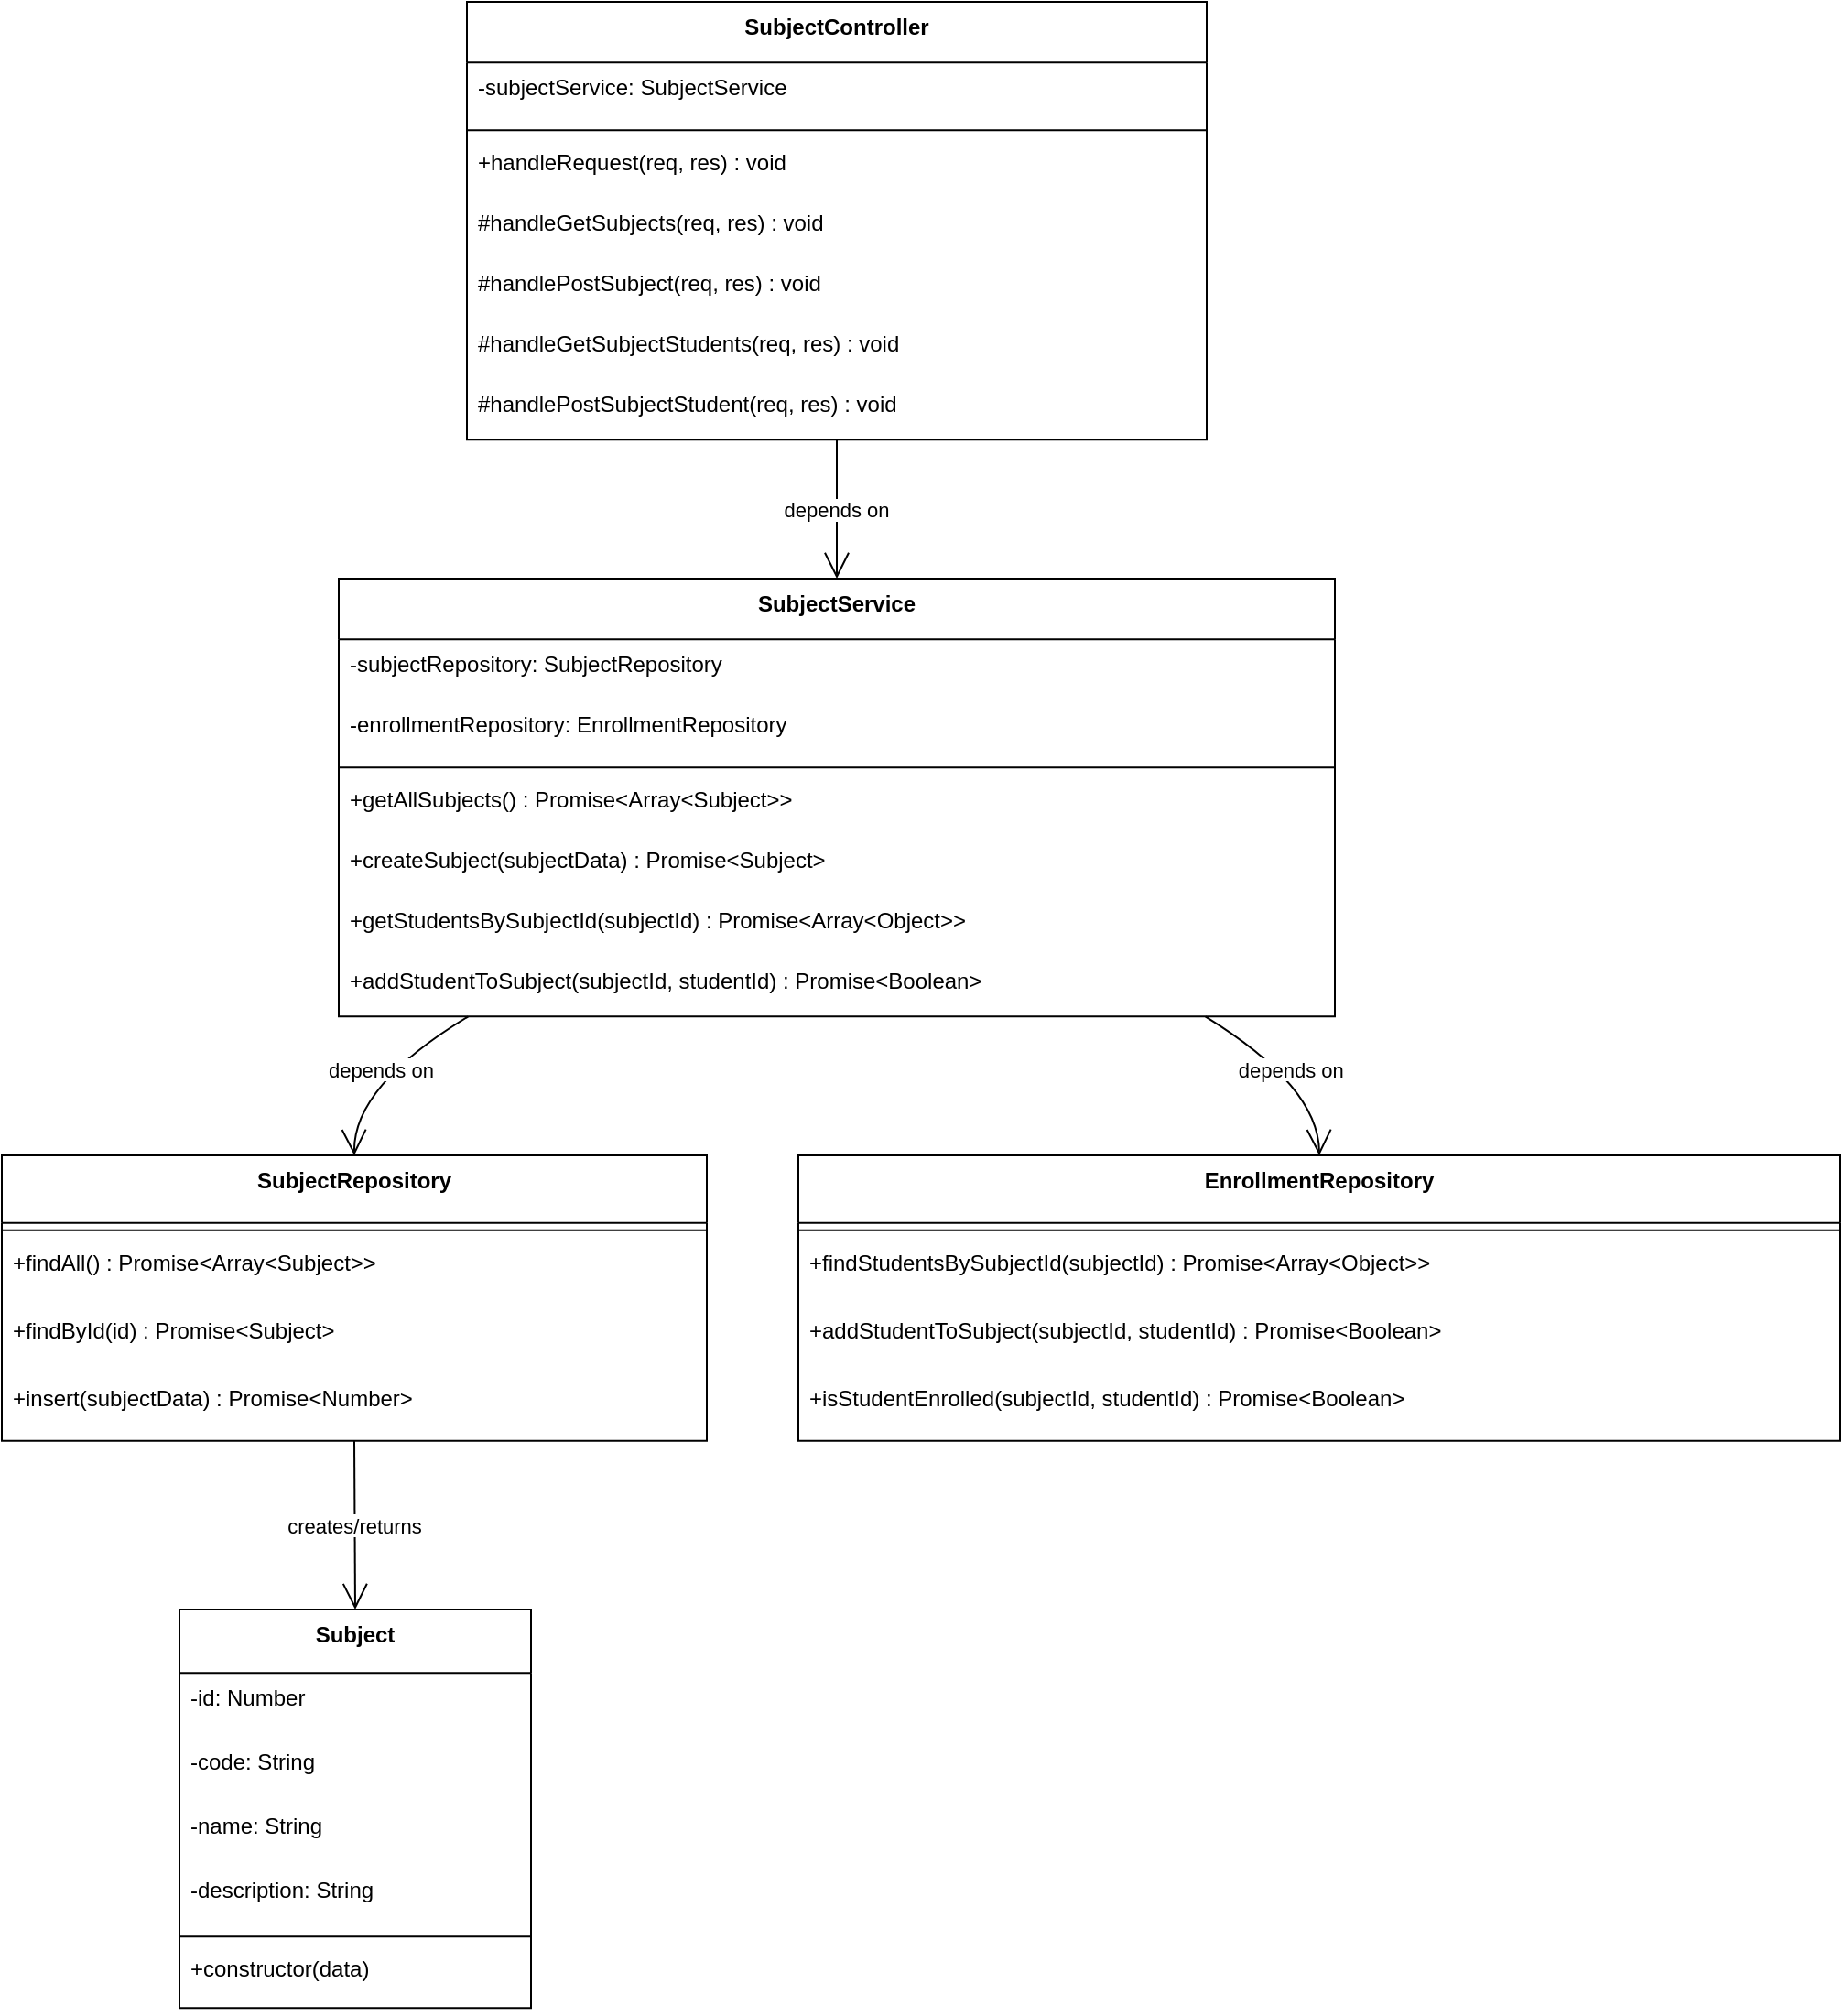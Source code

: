 <mxfile version="28.2.1">
  <diagram name="Página-1" id="de4jMEReoUD2sHiQdrQo">
    <mxGraphModel dx="1114" dy="494" grid="1" gridSize="10" guides="1" tooltips="1" connect="1" arrows="1" fold="1" page="1" pageScale="1" pageWidth="827" pageHeight="1169" math="0" shadow="0">
      <root>
        <mxCell id="0" />
        <mxCell id="1" parent="0" />
        <mxCell id="VX4P6CgoQtY3rM74bWKP-1" value="SubjectController" style="swimlane;fontStyle=1;align=center;verticalAlign=top;childLayout=stackLayout;horizontal=1;startSize=33.143;horizontalStack=0;resizeParent=1;resizeParentMax=0;resizeLast=0;collapsible=0;marginBottom=0;" vertex="1" parent="1">
          <mxGeometry x="274" y="20" width="404" height="239.143" as="geometry" />
        </mxCell>
        <mxCell id="VX4P6CgoQtY3rM74bWKP-2" value="-subjectService: SubjectService" style="text;strokeColor=none;fillColor=none;align=left;verticalAlign=top;spacingLeft=4;spacingRight=4;overflow=hidden;rotatable=0;points=[[0,0.5],[1,0.5]];portConstraint=eastwest;" vertex="1" parent="VX4P6CgoQtY3rM74bWKP-1">
          <mxGeometry y="33.143" width="404" height="33" as="geometry" />
        </mxCell>
        <mxCell id="VX4P6CgoQtY3rM74bWKP-3" style="line;strokeWidth=1;fillColor=none;align=left;verticalAlign=middle;spacingTop=-1;spacingLeft=3;spacingRight=3;rotatable=0;labelPosition=right;points=[];portConstraint=eastwest;strokeColor=inherit;" vertex="1" parent="VX4P6CgoQtY3rM74bWKP-1">
          <mxGeometry y="66.143" width="404" height="8" as="geometry" />
        </mxCell>
        <mxCell id="VX4P6CgoQtY3rM74bWKP-4" value="+handleRequest(req, res) : void" style="text;strokeColor=none;fillColor=none;align=left;verticalAlign=top;spacingLeft=4;spacingRight=4;overflow=hidden;rotatable=0;points=[[0,0.5],[1,0.5]];portConstraint=eastwest;" vertex="1" parent="VX4P6CgoQtY3rM74bWKP-1">
          <mxGeometry y="74.143" width="404" height="33" as="geometry" />
        </mxCell>
        <mxCell id="VX4P6CgoQtY3rM74bWKP-5" value="#handleGetSubjects(req, res) : void" style="text;strokeColor=none;fillColor=none;align=left;verticalAlign=top;spacingLeft=4;spacingRight=4;overflow=hidden;rotatable=0;points=[[0,0.5],[1,0.5]];portConstraint=eastwest;" vertex="1" parent="VX4P6CgoQtY3rM74bWKP-1">
          <mxGeometry y="107.143" width="404" height="33" as="geometry" />
        </mxCell>
        <mxCell id="VX4P6CgoQtY3rM74bWKP-6" value="#handlePostSubject(req, res) : void" style="text;strokeColor=none;fillColor=none;align=left;verticalAlign=top;spacingLeft=4;spacingRight=4;overflow=hidden;rotatable=0;points=[[0,0.5],[1,0.5]];portConstraint=eastwest;" vertex="1" parent="VX4P6CgoQtY3rM74bWKP-1">
          <mxGeometry y="140.143" width="404" height="33" as="geometry" />
        </mxCell>
        <mxCell id="VX4P6CgoQtY3rM74bWKP-7" value="#handleGetSubjectStudents(req, res) : void" style="text;strokeColor=none;fillColor=none;align=left;verticalAlign=top;spacingLeft=4;spacingRight=4;overflow=hidden;rotatable=0;points=[[0,0.5],[1,0.5]];portConstraint=eastwest;" vertex="1" parent="VX4P6CgoQtY3rM74bWKP-1">
          <mxGeometry y="173.143" width="404" height="33" as="geometry" />
        </mxCell>
        <mxCell id="VX4P6CgoQtY3rM74bWKP-8" value="#handlePostSubjectStudent(req, res) : void" style="text;strokeColor=none;fillColor=none;align=left;verticalAlign=top;spacingLeft=4;spacingRight=4;overflow=hidden;rotatable=0;points=[[0,0.5],[1,0.5]];portConstraint=eastwest;" vertex="1" parent="VX4P6CgoQtY3rM74bWKP-1">
          <mxGeometry y="206.143" width="404" height="33" as="geometry" />
        </mxCell>
        <mxCell id="VX4P6CgoQtY3rM74bWKP-9" value="SubjectService" style="swimlane;fontStyle=1;align=center;verticalAlign=top;childLayout=stackLayout;horizontal=1;startSize=33.143;horizontalStack=0;resizeParent=1;resizeParentMax=0;resizeLast=0;collapsible=0;marginBottom=0;" vertex="1" parent="1">
          <mxGeometry x="204" y="335" width="544" height="239.143" as="geometry" />
        </mxCell>
        <mxCell id="VX4P6CgoQtY3rM74bWKP-10" value="-subjectRepository: SubjectRepository" style="text;strokeColor=none;fillColor=none;align=left;verticalAlign=top;spacingLeft=4;spacingRight=4;overflow=hidden;rotatable=0;points=[[0,0.5],[1,0.5]];portConstraint=eastwest;" vertex="1" parent="VX4P6CgoQtY3rM74bWKP-9">
          <mxGeometry y="33.143" width="544" height="33" as="geometry" />
        </mxCell>
        <mxCell id="VX4P6CgoQtY3rM74bWKP-11" value="-enrollmentRepository: EnrollmentRepository" style="text;strokeColor=none;fillColor=none;align=left;verticalAlign=top;spacingLeft=4;spacingRight=4;overflow=hidden;rotatable=0;points=[[0,0.5],[1,0.5]];portConstraint=eastwest;" vertex="1" parent="VX4P6CgoQtY3rM74bWKP-9">
          <mxGeometry y="66.143" width="544" height="33" as="geometry" />
        </mxCell>
        <mxCell id="VX4P6CgoQtY3rM74bWKP-12" style="line;strokeWidth=1;fillColor=none;align=left;verticalAlign=middle;spacingTop=-1;spacingLeft=3;spacingRight=3;rotatable=0;labelPosition=right;points=[];portConstraint=eastwest;strokeColor=inherit;" vertex="1" parent="VX4P6CgoQtY3rM74bWKP-9">
          <mxGeometry y="99.143" width="544" height="8" as="geometry" />
        </mxCell>
        <mxCell id="VX4P6CgoQtY3rM74bWKP-13" value="+getAllSubjects() : Promise&lt;Array&lt;Subject&gt;&gt;" style="text;strokeColor=none;fillColor=none;align=left;verticalAlign=top;spacingLeft=4;spacingRight=4;overflow=hidden;rotatable=0;points=[[0,0.5],[1,0.5]];portConstraint=eastwest;" vertex="1" parent="VX4P6CgoQtY3rM74bWKP-9">
          <mxGeometry y="107.143" width="544" height="33" as="geometry" />
        </mxCell>
        <mxCell id="VX4P6CgoQtY3rM74bWKP-14" value="+createSubject(subjectData) : Promise&lt;Subject&gt;" style="text;strokeColor=none;fillColor=none;align=left;verticalAlign=top;spacingLeft=4;spacingRight=4;overflow=hidden;rotatable=0;points=[[0,0.5],[1,0.5]];portConstraint=eastwest;" vertex="1" parent="VX4P6CgoQtY3rM74bWKP-9">
          <mxGeometry y="140.143" width="544" height="33" as="geometry" />
        </mxCell>
        <mxCell id="VX4P6CgoQtY3rM74bWKP-15" value="+getStudentsBySubjectId(subjectId) : Promise&lt;Array&lt;Object&gt;&gt;" style="text;strokeColor=none;fillColor=none;align=left;verticalAlign=top;spacingLeft=4;spacingRight=4;overflow=hidden;rotatable=0;points=[[0,0.5],[1,0.5]];portConstraint=eastwest;" vertex="1" parent="VX4P6CgoQtY3rM74bWKP-9">
          <mxGeometry y="173.143" width="544" height="33" as="geometry" />
        </mxCell>
        <mxCell id="VX4P6CgoQtY3rM74bWKP-16" value="+addStudentToSubject(subjectId, studentId) : Promise&lt;Boolean&gt;" style="text;strokeColor=none;fillColor=none;align=left;verticalAlign=top;spacingLeft=4;spacingRight=4;overflow=hidden;rotatable=0;points=[[0,0.5],[1,0.5]];portConstraint=eastwest;" vertex="1" parent="VX4P6CgoQtY3rM74bWKP-9">
          <mxGeometry y="206.143" width="544" height="33" as="geometry" />
        </mxCell>
        <mxCell id="VX4P6CgoQtY3rM74bWKP-17" value="SubjectRepository" style="swimlane;fontStyle=1;align=center;verticalAlign=top;childLayout=stackLayout;horizontal=1;startSize=36.889;horizontalStack=0;resizeParent=1;resizeParentMax=0;resizeLast=0;collapsible=0;marginBottom=0;" vertex="1" parent="1">
          <mxGeometry x="20" y="650" width="385" height="155.889" as="geometry" />
        </mxCell>
        <mxCell id="VX4P6CgoQtY3rM74bWKP-18" style="line;strokeWidth=1;fillColor=none;align=left;verticalAlign=middle;spacingTop=-1;spacingLeft=3;spacingRight=3;rotatable=0;labelPosition=right;points=[];portConstraint=eastwest;strokeColor=inherit;" vertex="1" parent="VX4P6CgoQtY3rM74bWKP-17">
          <mxGeometry y="36.889" width="385" height="8" as="geometry" />
        </mxCell>
        <mxCell id="VX4P6CgoQtY3rM74bWKP-19" value="+findAll() : Promise&lt;Array&lt;Subject&gt;&gt;" style="text;strokeColor=none;fillColor=none;align=left;verticalAlign=top;spacingLeft=4;spacingRight=4;overflow=hidden;rotatable=0;points=[[0,0.5],[1,0.5]];portConstraint=eastwest;" vertex="1" parent="VX4P6CgoQtY3rM74bWKP-17">
          <mxGeometry y="44.889" width="385" height="37" as="geometry" />
        </mxCell>
        <mxCell id="VX4P6CgoQtY3rM74bWKP-20" value="+findById(id) : Promise&lt;Subject&gt;" style="text;strokeColor=none;fillColor=none;align=left;verticalAlign=top;spacingLeft=4;spacingRight=4;overflow=hidden;rotatable=0;points=[[0,0.5],[1,0.5]];portConstraint=eastwest;" vertex="1" parent="VX4P6CgoQtY3rM74bWKP-17">
          <mxGeometry y="81.889" width="385" height="37" as="geometry" />
        </mxCell>
        <mxCell id="VX4P6CgoQtY3rM74bWKP-21" value="+insert(subjectData) : Promise&lt;Number&gt;" style="text;strokeColor=none;fillColor=none;align=left;verticalAlign=top;spacingLeft=4;spacingRight=4;overflow=hidden;rotatable=0;points=[[0,0.5],[1,0.5]];portConstraint=eastwest;" vertex="1" parent="VX4P6CgoQtY3rM74bWKP-17">
          <mxGeometry y="118.889" width="385" height="37" as="geometry" />
        </mxCell>
        <mxCell id="VX4P6CgoQtY3rM74bWKP-22" value="EnrollmentRepository" style="swimlane;fontStyle=1;align=center;verticalAlign=top;childLayout=stackLayout;horizontal=1;startSize=36.889;horizontalStack=0;resizeParent=1;resizeParentMax=0;resizeLast=0;collapsible=0;marginBottom=0;" vertex="1" parent="1">
          <mxGeometry x="455" y="650" width="569" height="155.889" as="geometry" />
        </mxCell>
        <mxCell id="VX4P6CgoQtY3rM74bWKP-23" style="line;strokeWidth=1;fillColor=none;align=left;verticalAlign=middle;spacingTop=-1;spacingLeft=3;spacingRight=3;rotatable=0;labelPosition=right;points=[];portConstraint=eastwest;strokeColor=inherit;" vertex="1" parent="VX4P6CgoQtY3rM74bWKP-22">
          <mxGeometry y="36.889" width="569" height="8" as="geometry" />
        </mxCell>
        <mxCell id="VX4P6CgoQtY3rM74bWKP-24" value="+findStudentsBySubjectId(subjectId) : Promise&lt;Array&lt;Object&gt;&gt;" style="text;strokeColor=none;fillColor=none;align=left;verticalAlign=top;spacingLeft=4;spacingRight=4;overflow=hidden;rotatable=0;points=[[0,0.5],[1,0.5]];portConstraint=eastwest;" vertex="1" parent="VX4P6CgoQtY3rM74bWKP-22">
          <mxGeometry y="44.889" width="569" height="37" as="geometry" />
        </mxCell>
        <mxCell id="VX4P6CgoQtY3rM74bWKP-25" value="+addStudentToSubject(subjectId, studentId) : Promise&lt;Boolean&gt;" style="text;strokeColor=none;fillColor=none;align=left;verticalAlign=top;spacingLeft=4;spacingRight=4;overflow=hidden;rotatable=0;points=[[0,0.5],[1,0.5]];portConstraint=eastwest;" vertex="1" parent="VX4P6CgoQtY3rM74bWKP-22">
          <mxGeometry y="81.889" width="569" height="37" as="geometry" />
        </mxCell>
        <mxCell id="VX4P6CgoQtY3rM74bWKP-26" value="+isStudentEnrolled(subjectId, studentId) : Promise&lt;Boolean&gt;" style="text;strokeColor=none;fillColor=none;align=left;verticalAlign=top;spacingLeft=4;spacingRight=4;overflow=hidden;rotatable=0;points=[[0,0.5],[1,0.5]];portConstraint=eastwest;" vertex="1" parent="VX4P6CgoQtY3rM74bWKP-22">
          <mxGeometry y="118.889" width="569" height="37" as="geometry" />
        </mxCell>
        <mxCell id="VX4P6CgoQtY3rM74bWKP-27" value="Subject" style="swimlane;fontStyle=1;align=center;verticalAlign=top;childLayout=stackLayout;horizontal=1;startSize=34.667;horizontalStack=0;resizeParent=1;resizeParentMax=0;resizeLast=0;collapsible=0;marginBottom=0;" vertex="1" parent="1">
          <mxGeometry x="117" y="898" width="192" height="217.667" as="geometry" />
        </mxCell>
        <mxCell id="VX4P6CgoQtY3rM74bWKP-28" value="-id: Number" style="text;strokeColor=none;fillColor=none;align=left;verticalAlign=top;spacingLeft=4;spacingRight=4;overflow=hidden;rotatable=0;points=[[0,0.5],[1,0.5]];portConstraint=eastwest;" vertex="1" parent="VX4P6CgoQtY3rM74bWKP-27">
          <mxGeometry y="34.667" width="192" height="35" as="geometry" />
        </mxCell>
        <mxCell id="VX4P6CgoQtY3rM74bWKP-29" value="-code: String" style="text;strokeColor=none;fillColor=none;align=left;verticalAlign=top;spacingLeft=4;spacingRight=4;overflow=hidden;rotatable=0;points=[[0,0.5],[1,0.5]];portConstraint=eastwest;" vertex="1" parent="VX4P6CgoQtY3rM74bWKP-27">
          <mxGeometry y="69.667" width="192" height="35" as="geometry" />
        </mxCell>
        <mxCell id="VX4P6CgoQtY3rM74bWKP-30" value="-name: String" style="text;strokeColor=none;fillColor=none;align=left;verticalAlign=top;spacingLeft=4;spacingRight=4;overflow=hidden;rotatable=0;points=[[0,0.5],[1,0.5]];portConstraint=eastwest;" vertex="1" parent="VX4P6CgoQtY3rM74bWKP-27">
          <mxGeometry y="104.667" width="192" height="35" as="geometry" />
        </mxCell>
        <mxCell id="VX4P6CgoQtY3rM74bWKP-31" value="-description: String" style="text;strokeColor=none;fillColor=none;align=left;verticalAlign=top;spacingLeft=4;spacingRight=4;overflow=hidden;rotatable=0;points=[[0,0.5],[1,0.5]];portConstraint=eastwest;" vertex="1" parent="VX4P6CgoQtY3rM74bWKP-27">
          <mxGeometry y="139.667" width="192" height="35" as="geometry" />
        </mxCell>
        <mxCell id="VX4P6CgoQtY3rM74bWKP-32" style="line;strokeWidth=1;fillColor=none;align=left;verticalAlign=middle;spacingTop=-1;spacingLeft=3;spacingRight=3;rotatable=0;labelPosition=right;points=[];portConstraint=eastwest;strokeColor=inherit;" vertex="1" parent="VX4P6CgoQtY3rM74bWKP-27">
          <mxGeometry y="174.667" width="192" height="8" as="geometry" />
        </mxCell>
        <mxCell id="VX4P6CgoQtY3rM74bWKP-33" value="+constructor(data)" style="text;strokeColor=none;fillColor=none;align=left;verticalAlign=top;spacingLeft=4;spacingRight=4;overflow=hidden;rotatable=0;points=[[0,0.5],[1,0.5]];portConstraint=eastwest;" vertex="1" parent="VX4P6CgoQtY3rM74bWKP-27">
          <mxGeometry y="182.667" width="192" height="35" as="geometry" />
        </mxCell>
        <mxCell id="VX4P6CgoQtY3rM74bWKP-34" value="depends on" style="curved=1;startArrow=none;endArrow=open;endSize=12;exitX=0.5;exitY=1;entryX=0.5;entryY=0;rounded=0;" edge="1" parent="1" source="VX4P6CgoQtY3rM74bWKP-1" target="VX4P6CgoQtY3rM74bWKP-9">
          <mxGeometry relative="1" as="geometry">
            <Array as="points" />
          </mxGeometry>
        </mxCell>
        <mxCell id="VX4P6CgoQtY3rM74bWKP-35" value="depends on" style="curved=1;startArrow=none;endArrow=open;endSize=12;exitX=0.13;exitY=1;entryX=0.5;entryY=0;rounded=0;" edge="1" parent="1" source="VX4P6CgoQtY3rM74bWKP-9" target="VX4P6CgoQtY3rM74bWKP-17">
          <mxGeometry relative="1" as="geometry">
            <Array as="points">
              <mxPoint x="212" y="612" />
            </Array>
          </mxGeometry>
        </mxCell>
        <mxCell id="VX4P6CgoQtY3rM74bWKP-36" value="depends on" style="curved=1;startArrow=none;endArrow=open;endSize=12;exitX=0.87;exitY=1;entryX=0.5;entryY=0;rounded=0;" edge="1" parent="1" source="VX4P6CgoQtY3rM74bWKP-9" target="VX4P6CgoQtY3rM74bWKP-22">
          <mxGeometry relative="1" as="geometry">
            <Array as="points">
              <mxPoint x="739" y="612" />
            </Array>
          </mxGeometry>
        </mxCell>
        <mxCell id="VX4P6CgoQtY3rM74bWKP-37" value="creates/returns" style="curved=1;startArrow=none;endArrow=open;endSize=12;exitX=0.5;exitY=1;entryX=0.5;entryY=0;rounded=0;" edge="1" parent="1" source="VX4P6CgoQtY3rM74bWKP-17" target="VX4P6CgoQtY3rM74bWKP-27">
          <mxGeometry relative="1" as="geometry">
            <Array as="points" />
          </mxGeometry>
        </mxCell>
      </root>
    </mxGraphModel>
  </diagram>
</mxfile>
